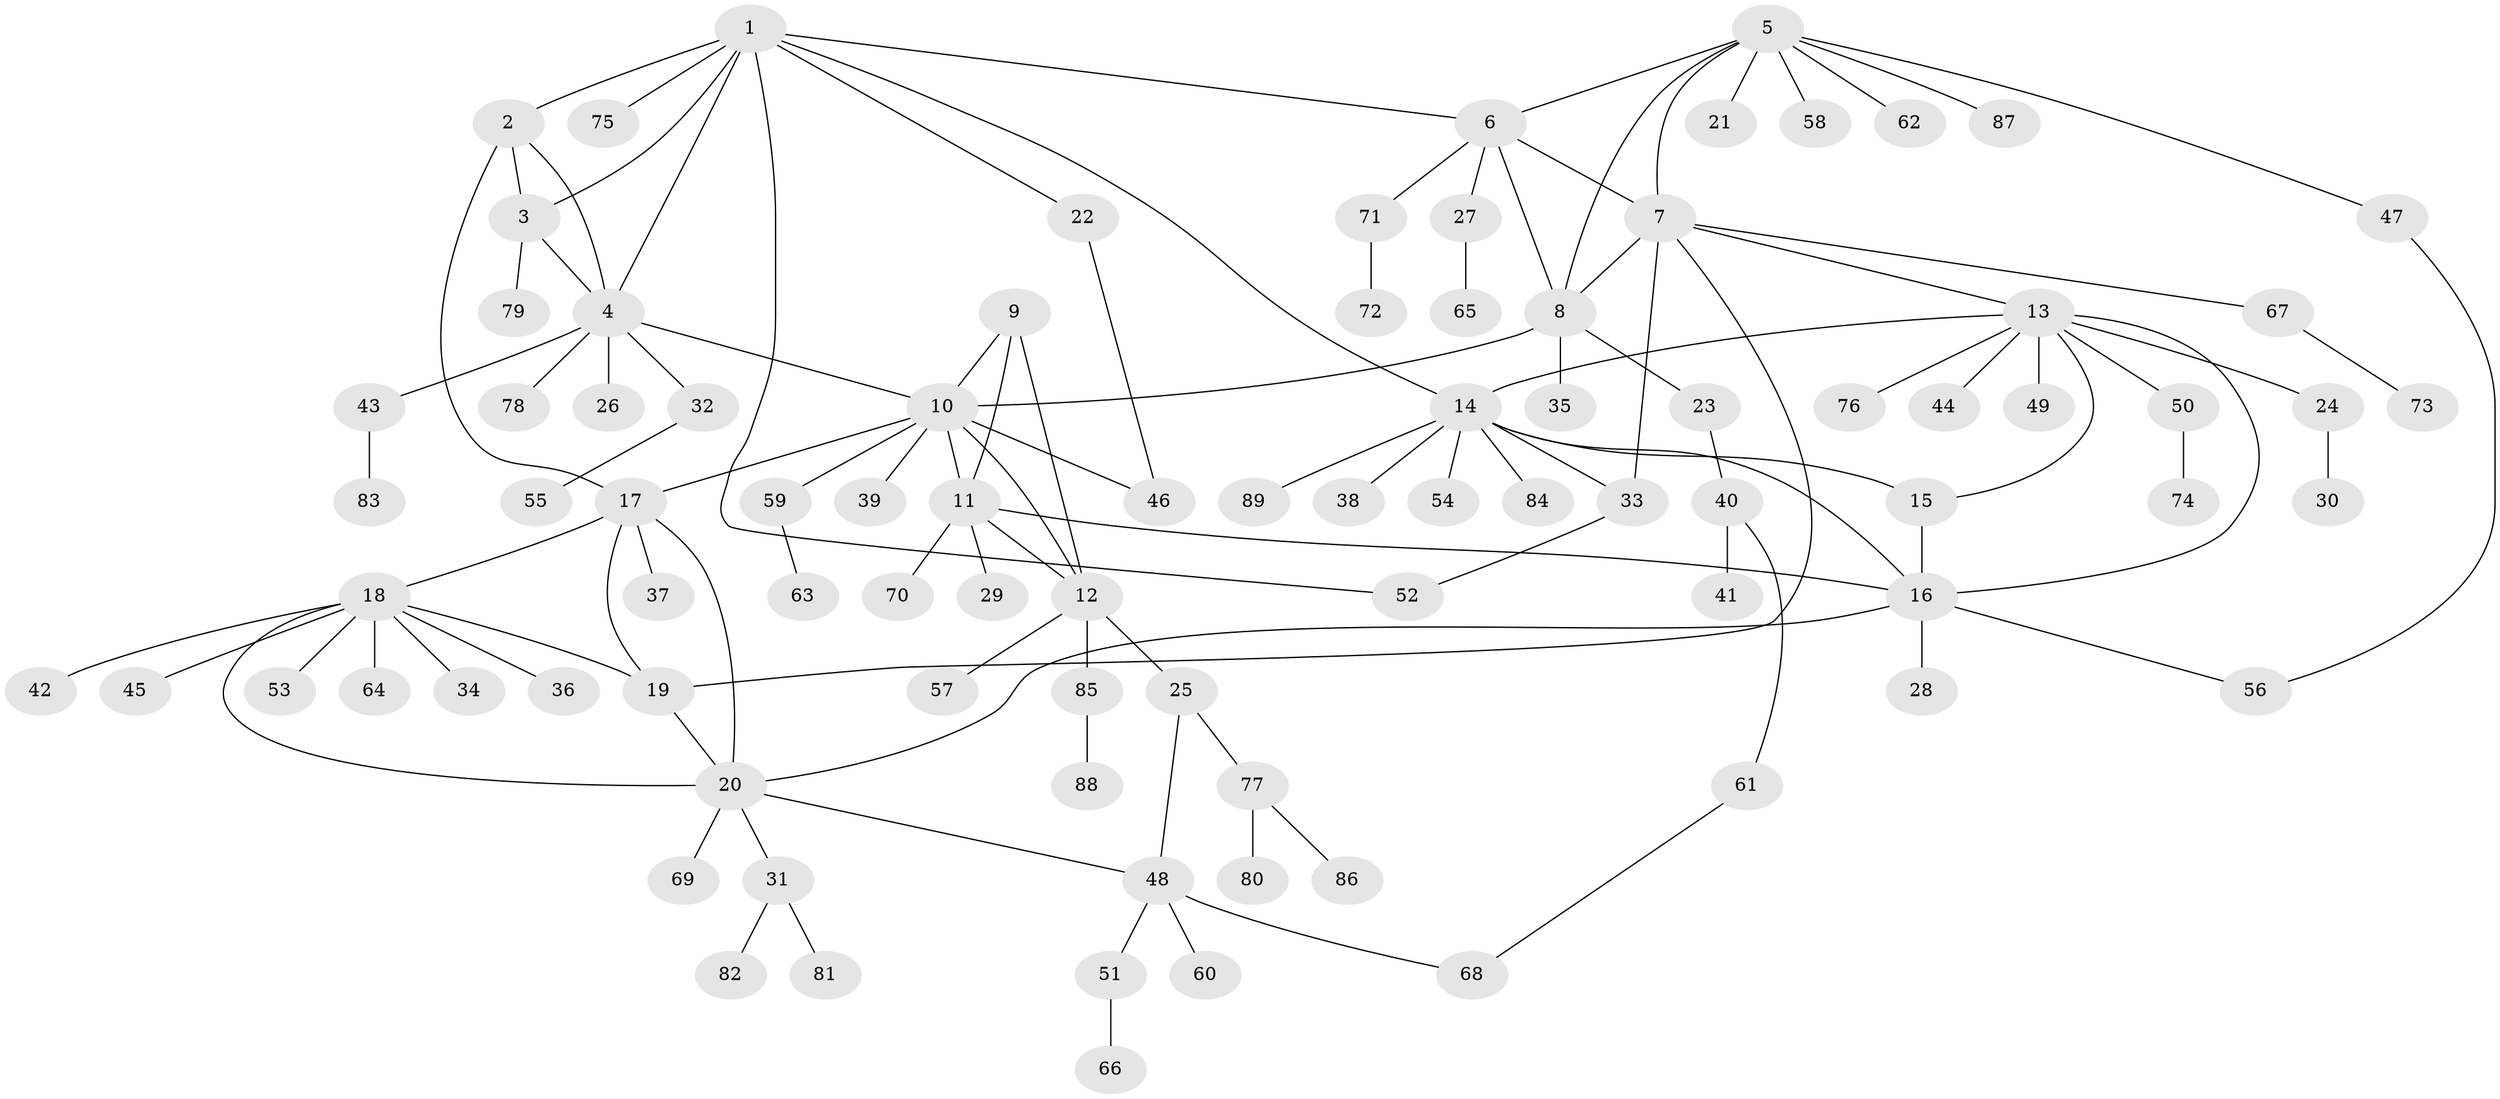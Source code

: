 // coarse degree distribution, {9: 0.018518518518518517, 4: 0.1111111111111111, 7: 0.07407407407407407, 2: 0.1111111111111111, 5: 0.037037037037037035, 3: 0.07407407407407407, 6: 0.05555555555555555, 1: 0.5, 8: 0.018518518518518517}
// Generated by graph-tools (version 1.1) at 2025/37/03/04/25 23:37:51]
// undirected, 89 vertices, 115 edges
graph export_dot {
  node [color=gray90,style=filled];
  1;
  2;
  3;
  4;
  5;
  6;
  7;
  8;
  9;
  10;
  11;
  12;
  13;
  14;
  15;
  16;
  17;
  18;
  19;
  20;
  21;
  22;
  23;
  24;
  25;
  26;
  27;
  28;
  29;
  30;
  31;
  32;
  33;
  34;
  35;
  36;
  37;
  38;
  39;
  40;
  41;
  42;
  43;
  44;
  45;
  46;
  47;
  48;
  49;
  50;
  51;
  52;
  53;
  54;
  55;
  56;
  57;
  58;
  59;
  60;
  61;
  62;
  63;
  64;
  65;
  66;
  67;
  68;
  69;
  70;
  71;
  72;
  73;
  74;
  75;
  76;
  77;
  78;
  79;
  80;
  81;
  82;
  83;
  84;
  85;
  86;
  87;
  88;
  89;
  1 -- 2;
  1 -- 3;
  1 -- 4;
  1 -- 6;
  1 -- 14;
  1 -- 22;
  1 -- 52;
  1 -- 75;
  2 -- 3;
  2 -- 4;
  2 -- 17;
  3 -- 4;
  3 -- 79;
  4 -- 10;
  4 -- 26;
  4 -- 32;
  4 -- 43;
  4 -- 78;
  5 -- 6;
  5 -- 7;
  5 -- 8;
  5 -- 21;
  5 -- 47;
  5 -- 58;
  5 -- 62;
  5 -- 87;
  6 -- 7;
  6 -- 8;
  6 -- 27;
  6 -- 71;
  7 -- 8;
  7 -- 13;
  7 -- 19;
  7 -- 33;
  7 -- 67;
  8 -- 10;
  8 -- 23;
  8 -- 35;
  9 -- 10;
  9 -- 11;
  9 -- 12;
  10 -- 11;
  10 -- 12;
  10 -- 17;
  10 -- 39;
  10 -- 46;
  10 -- 59;
  11 -- 12;
  11 -- 16;
  11 -- 29;
  11 -- 70;
  12 -- 25;
  12 -- 57;
  12 -- 85;
  13 -- 14;
  13 -- 15;
  13 -- 16;
  13 -- 24;
  13 -- 44;
  13 -- 49;
  13 -- 50;
  13 -- 76;
  14 -- 15;
  14 -- 16;
  14 -- 33;
  14 -- 38;
  14 -- 54;
  14 -- 84;
  14 -- 89;
  15 -- 16;
  16 -- 20;
  16 -- 28;
  16 -- 56;
  17 -- 18;
  17 -- 19;
  17 -- 20;
  17 -- 37;
  18 -- 19;
  18 -- 20;
  18 -- 34;
  18 -- 36;
  18 -- 42;
  18 -- 45;
  18 -- 53;
  18 -- 64;
  19 -- 20;
  20 -- 31;
  20 -- 48;
  20 -- 69;
  22 -- 46;
  23 -- 40;
  24 -- 30;
  25 -- 48;
  25 -- 77;
  27 -- 65;
  31 -- 81;
  31 -- 82;
  32 -- 55;
  33 -- 52;
  40 -- 41;
  40 -- 61;
  43 -- 83;
  47 -- 56;
  48 -- 51;
  48 -- 60;
  48 -- 68;
  50 -- 74;
  51 -- 66;
  59 -- 63;
  61 -- 68;
  67 -- 73;
  71 -- 72;
  77 -- 80;
  77 -- 86;
  85 -- 88;
}
